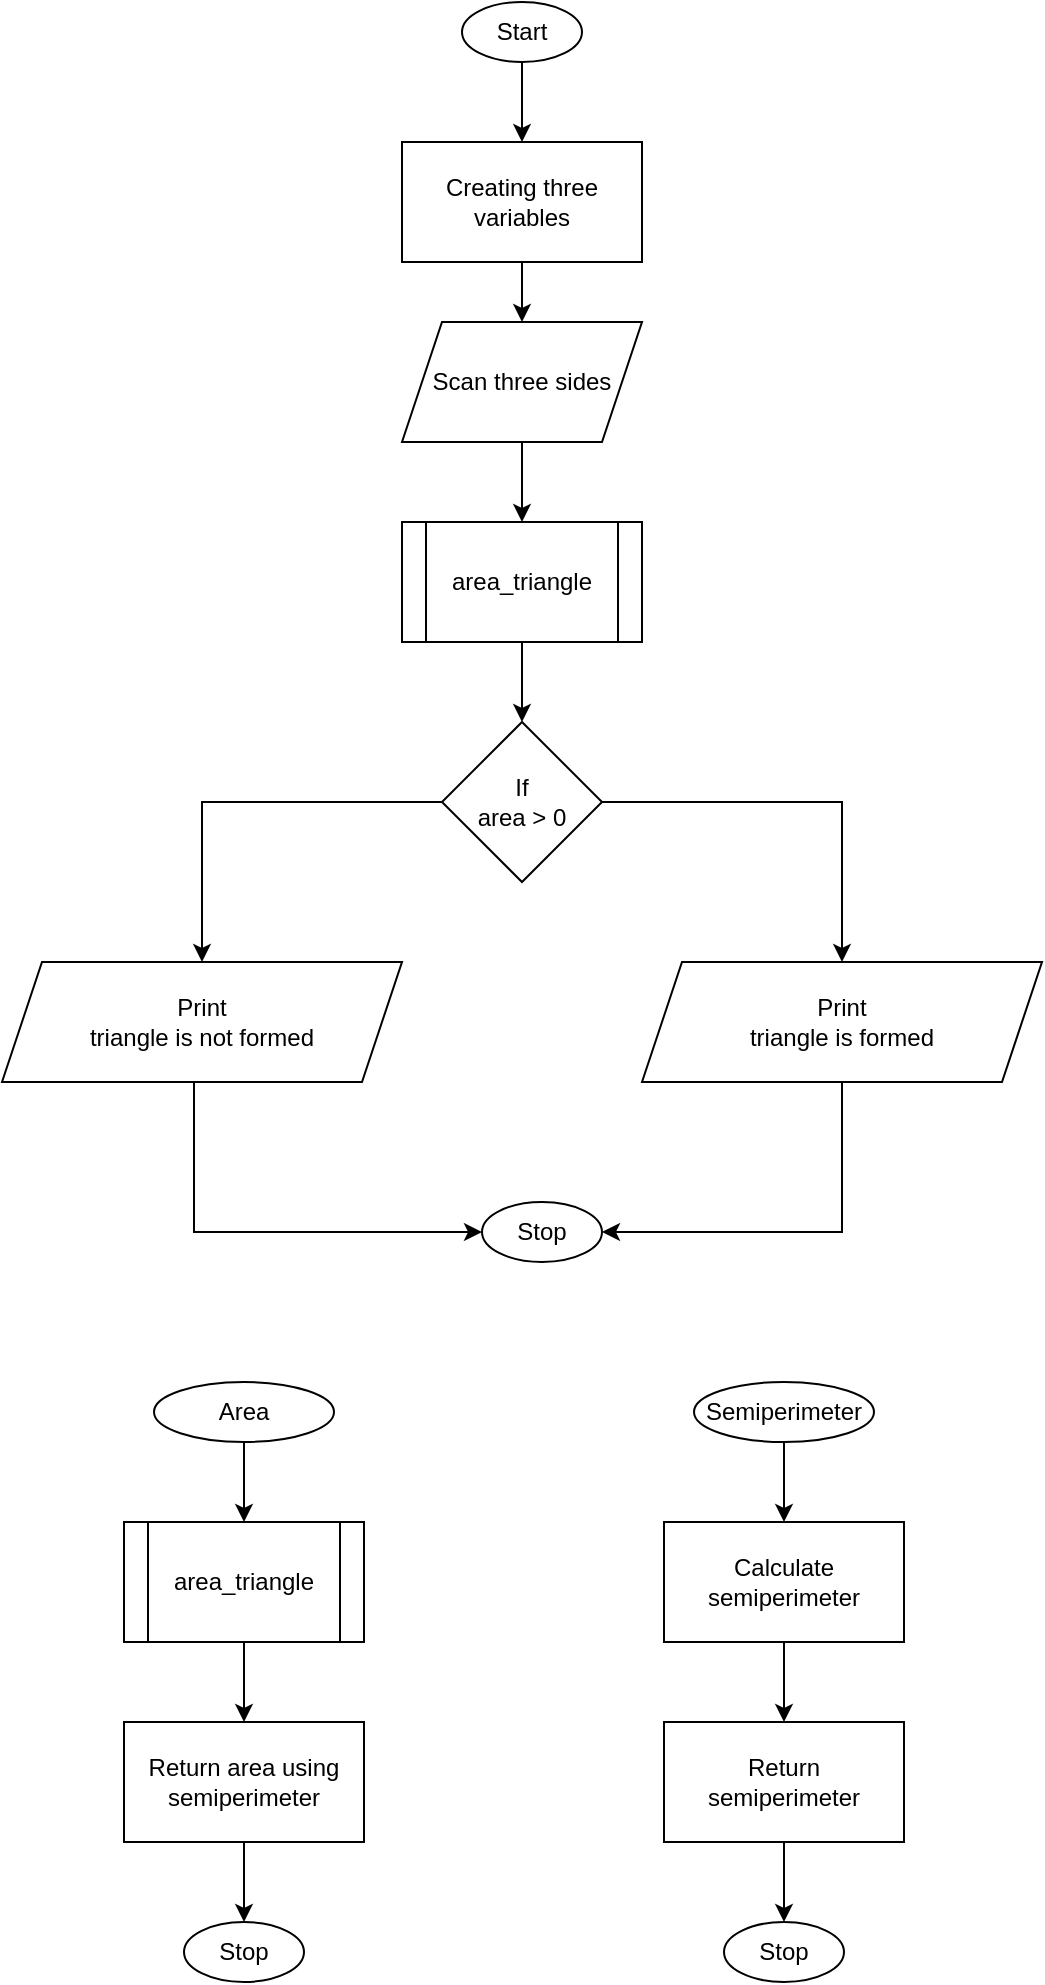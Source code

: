 <mxfile version="22.1.5" type="device">
  <diagram name="Page-1" id="vQP9hLYBUp4dAKwmtIgp">
    <mxGraphModel dx="583" dy="389" grid="1" gridSize="10" guides="1" tooltips="1" connect="1" arrows="1" fold="1" page="1" pageScale="1" pageWidth="827" pageHeight="1169" math="0" shadow="0">
      <root>
        <mxCell id="0" />
        <mxCell id="1" parent="0" />
        <mxCell id="xVjmAjvy90ti8DtGhsZJ-66" style="edgeStyle=orthogonalEdgeStyle;rounded=0;orthogonalLoop=1;jettySize=auto;html=1;entryX=0.5;entryY=0;entryDx=0;entryDy=0;" edge="1" parent="1" source="xVjmAjvy90ti8DtGhsZJ-60" target="xVjmAjvy90ti8DtGhsZJ-61">
          <mxGeometry relative="1" as="geometry" />
        </mxCell>
        <mxCell id="xVjmAjvy90ti8DtGhsZJ-60" value="Start" style="ellipse;whiteSpace=wrap;html=1;" vertex="1" parent="1">
          <mxGeometry x="384" y="50" width="60" height="30" as="geometry" />
        </mxCell>
        <mxCell id="xVjmAjvy90ti8DtGhsZJ-64" style="edgeStyle=orthogonalEdgeStyle;rounded=0;orthogonalLoop=1;jettySize=auto;html=1;entryX=0.5;entryY=0;entryDx=0;entryDy=0;" edge="1" parent="1" source="xVjmAjvy90ti8DtGhsZJ-61" target="xVjmAjvy90ti8DtGhsZJ-63">
          <mxGeometry relative="1" as="geometry" />
        </mxCell>
        <mxCell id="xVjmAjvy90ti8DtGhsZJ-61" value="Creating three variables" style="rounded=0;whiteSpace=wrap;html=1;" vertex="1" parent="1">
          <mxGeometry x="354" y="120" width="120" height="60" as="geometry" />
        </mxCell>
        <mxCell id="xVjmAjvy90ti8DtGhsZJ-73" style="edgeStyle=orthogonalEdgeStyle;rounded=0;orthogonalLoop=1;jettySize=auto;html=1;entryX=0.5;entryY=0;entryDx=0;entryDy=0;" edge="1" parent="1" source="xVjmAjvy90ti8DtGhsZJ-62" target="xVjmAjvy90ti8DtGhsZJ-67">
          <mxGeometry relative="1" as="geometry" />
        </mxCell>
        <mxCell id="xVjmAjvy90ti8DtGhsZJ-62" value="area_triangle" style="shape=process;whiteSpace=wrap;html=1;backgroundOutline=1;" vertex="1" parent="1">
          <mxGeometry x="354" y="310" width="120" height="60" as="geometry" />
        </mxCell>
        <mxCell id="xVjmAjvy90ti8DtGhsZJ-65" style="edgeStyle=orthogonalEdgeStyle;rounded=0;orthogonalLoop=1;jettySize=auto;html=1;entryX=0.5;entryY=0;entryDx=0;entryDy=0;" edge="1" parent="1" source="xVjmAjvy90ti8DtGhsZJ-63" target="xVjmAjvy90ti8DtGhsZJ-62">
          <mxGeometry relative="1" as="geometry" />
        </mxCell>
        <mxCell id="xVjmAjvy90ti8DtGhsZJ-63" value="Scan three sides" style="shape=parallelogram;perimeter=parallelogramPerimeter;whiteSpace=wrap;html=1;fixedSize=1;" vertex="1" parent="1">
          <mxGeometry x="354" y="210" width="120" height="60" as="geometry" />
        </mxCell>
        <mxCell id="xVjmAjvy90ti8DtGhsZJ-70" style="edgeStyle=orthogonalEdgeStyle;rounded=0;orthogonalLoop=1;jettySize=auto;html=1;" edge="1" parent="1" source="xVjmAjvy90ti8DtGhsZJ-67" target="xVjmAjvy90ti8DtGhsZJ-68">
          <mxGeometry relative="1" as="geometry" />
        </mxCell>
        <mxCell id="xVjmAjvy90ti8DtGhsZJ-71" style="edgeStyle=orthogonalEdgeStyle;rounded=0;orthogonalLoop=1;jettySize=auto;html=1;" edge="1" parent="1" source="xVjmAjvy90ti8DtGhsZJ-67" target="xVjmAjvy90ti8DtGhsZJ-69">
          <mxGeometry relative="1" as="geometry" />
        </mxCell>
        <mxCell id="xVjmAjvy90ti8DtGhsZJ-67" value="If&lt;br&gt;area &amp;gt; 0" style="rhombus;whiteSpace=wrap;html=1;" vertex="1" parent="1">
          <mxGeometry x="374" y="410" width="80" height="80" as="geometry" />
        </mxCell>
        <mxCell id="xVjmAjvy90ti8DtGhsZJ-76" style="edgeStyle=orthogonalEdgeStyle;rounded=0;orthogonalLoop=1;jettySize=auto;html=1;entryX=0;entryY=0.5;entryDx=0;entryDy=0;" edge="1" parent="1" source="xVjmAjvy90ti8DtGhsZJ-68" target="xVjmAjvy90ti8DtGhsZJ-74">
          <mxGeometry relative="1" as="geometry">
            <Array as="points">
              <mxPoint x="250" y="665" />
            </Array>
          </mxGeometry>
        </mxCell>
        <mxCell id="xVjmAjvy90ti8DtGhsZJ-68" value="Print&lt;br&gt;triangle is not formed" style="shape=parallelogram;perimeter=parallelogramPerimeter;whiteSpace=wrap;html=1;fixedSize=1;" vertex="1" parent="1">
          <mxGeometry x="154" y="530" width="200" height="60" as="geometry" />
        </mxCell>
        <mxCell id="xVjmAjvy90ti8DtGhsZJ-78" style="edgeStyle=orthogonalEdgeStyle;rounded=0;orthogonalLoop=1;jettySize=auto;html=1;entryX=1;entryY=0.5;entryDx=0;entryDy=0;" edge="1" parent="1" source="xVjmAjvy90ti8DtGhsZJ-69" target="xVjmAjvy90ti8DtGhsZJ-74">
          <mxGeometry relative="1" as="geometry">
            <Array as="points">
              <mxPoint x="574" y="665" />
            </Array>
          </mxGeometry>
        </mxCell>
        <mxCell id="xVjmAjvy90ti8DtGhsZJ-69" value="Print&lt;br&gt;triangle is formed" style="shape=parallelogram;perimeter=parallelogramPerimeter;whiteSpace=wrap;html=1;fixedSize=1;" vertex="1" parent="1">
          <mxGeometry x="474" y="530" width="200" height="60" as="geometry" />
        </mxCell>
        <mxCell id="xVjmAjvy90ti8DtGhsZJ-74" value="Stop" style="ellipse;whiteSpace=wrap;html=1;" vertex="1" parent="1">
          <mxGeometry x="394" y="650" width="60" height="30" as="geometry" />
        </mxCell>
        <mxCell id="xVjmAjvy90ti8DtGhsZJ-82" style="edgeStyle=orthogonalEdgeStyle;rounded=0;orthogonalLoop=1;jettySize=auto;html=1;entryX=0.5;entryY=0;entryDx=0;entryDy=0;" edge="1" parent="1" source="xVjmAjvy90ti8DtGhsZJ-80" target="xVjmAjvy90ti8DtGhsZJ-81">
          <mxGeometry relative="1" as="geometry" />
        </mxCell>
        <mxCell id="xVjmAjvy90ti8DtGhsZJ-80" value="Area" style="ellipse;whiteSpace=wrap;html=1;" vertex="1" parent="1">
          <mxGeometry x="230" y="740" width="90" height="30" as="geometry" />
        </mxCell>
        <mxCell id="xVjmAjvy90ti8DtGhsZJ-85" style="edgeStyle=orthogonalEdgeStyle;rounded=0;orthogonalLoop=1;jettySize=auto;html=1;entryX=0.5;entryY=0;entryDx=0;entryDy=0;" edge="1" parent="1" source="xVjmAjvy90ti8DtGhsZJ-81" target="xVjmAjvy90ti8DtGhsZJ-83">
          <mxGeometry relative="1" as="geometry" />
        </mxCell>
        <mxCell id="xVjmAjvy90ti8DtGhsZJ-81" value="area_triangle" style="shape=process;whiteSpace=wrap;html=1;backgroundOutline=1;" vertex="1" parent="1">
          <mxGeometry x="215" y="810" width="120" height="60" as="geometry" />
        </mxCell>
        <mxCell id="xVjmAjvy90ti8DtGhsZJ-86" style="edgeStyle=orthogonalEdgeStyle;rounded=0;orthogonalLoop=1;jettySize=auto;html=1;entryX=0.5;entryY=0;entryDx=0;entryDy=0;" edge="1" parent="1" source="xVjmAjvy90ti8DtGhsZJ-83" target="xVjmAjvy90ti8DtGhsZJ-84">
          <mxGeometry relative="1" as="geometry" />
        </mxCell>
        <mxCell id="xVjmAjvy90ti8DtGhsZJ-83" value="Return area using semiperimeter" style="rounded=0;whiteSpace=wrap;html=1;" vertex="1" parent="1">
          <mxGeometry x="215" y="910" width="120" height="60" as="geometry" />
        </mxCell>
        <mxCell id="xVjmAjvy90ti8DtGhsZJ-84" value="Stop" style="ellipse;whiteSpace=wrap;html=1;" vertex="1" parent="1">
          <mxGeometry x="245" y="1010" width="60" height="30" as="geometry" />
        </mxCell>
        <mxCell id="xVjmAjvy90ti8DtGhsZJ-91" style="edgeStyle=orthogonalEdgeStyle;rounded=0;orthogonalLoop=1;jettySize=auto;html=1;entryX=0.5;entryY=0;entryDx=0;entryDy=0;" edge="1" parent="1" source="xVjmAjvy90ti8DtGhsZJ-87" target="xVjmAjvy90ti8DtGhsZJ-88">
          <mxGeometry relative="1" as="geometry" />
        </mxCell>
        <mxCell id="xVjmAjvy90ti8DtGhsZJ-87" value="Semiperimeter" style="ellipse;whiteSpace=wrap;html=1;" vertex="1" parent="1">
          <mxGeometry x="500" y="740" width="90" height="30" as="geometry" />
        </mxCell>
        <mxCell id="xVjmAjvy90ti8DtGhsZJ-90" style="edgeStyle=orthogonalEdgeStyle;rounded=0;orthogonalLoop=1;jettySize=auto;html=1;entryX=0.5;entryY=0;entryDx=0;entryDy=0;" edge="1" parent="1" source="xVjmAjvy90ti8DtGhsZJ-88" target="xVjmAjvy90ti8DtGhsZJ-89">
          <mxGeometry relative="1" as="geometry" />
        </mxCell>
        <mxCell id="xVjmAjvy90ti8DtGhsZJ-88" value="Calculate&lt;br&gt;semiperimeter" style="rounded=0;whiteSpace=wrap;html=1;" vertex="1" parent="1">
          <mxGeometry x="485" y="810" width="120" height="60" as="geometry" />
        </mxCell>
        <mxCell id="xVjmAjvy90ti8DtGhsZJ-93" style="edgeStyle=orthogonalEdgeStyle;rounded=0;orthogonalLoop=1;jettySize=auto;html=1;entryX=0.5;entryY=0;entryDx=0;entryDy=0;" edge="1" parent="1" source="xVjmAjvy90ti8DtGhsZJ-89" target="xVjmAjvy90ti8DtGhsZJ-92">
          <mxGeometry relative="1" as="geometry" />
        </mxCell>
        <mxCell id="xVjmAjvy90ti8DtGhsZJ-89" value="Return&lt;br&gt;semiperimeter" style="rounded=0;whiteSpace=wrap;html=1;" vertex="1" parent="1">
          <mxGeometry x="485" y="910" width="120" height="60" as="geometry" />
        </mxCell>
        <mxCell id="xVjmAjvy90ti8DtGhsZJ-92" value="Stop" style="ellipse;whiteSpace=wrap;html=1;" vertex="1" parent="1">
          <mxGeometry x="515" y="1010" width="60" height="30" as="geometry" />
        </mxCell>
      </root>
    </mxGraphModel>
  </diagram>
</mxfile>
